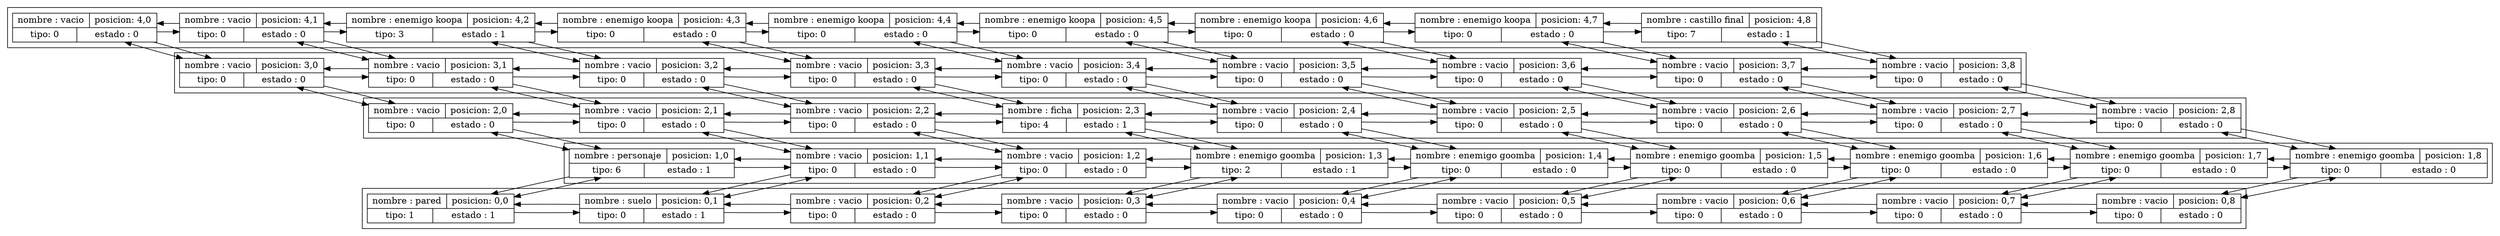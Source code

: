 digraph g { 
rankdir=LR; 
subgraph cluster1{ 
nod40 [shape=record , label= " { nombre : vacio |  posicion: 4,0 } | { tipo: 0 | estado : 0 }  "] ; 
nod41 [shape=record , label= " { nombre : vacio |  posicion: 4,1 } | { tipo: 0 | estado : 0 }  "] ; 
nod42 [shape=record , label= " { nombre : enemigo koopa |  posicion: 4,2 } | { tipo: 3 | estado : 1 }  "] ; 
nod43 [shape=record , label= " { nombre : enemigo koopa |  posicion: 4,3 } | { tipo: 0 | estado : 0 }  "] ; 
nod44 [shape=record , label= " { nombre : enemigo koopa |  posicion: 4,4 } | { tipo: 0 | estado : 0 }  "] ; 
nod45 [shape=record , label= " { nombre : enemigo koopa |  posicion: 4,5 } | { tipo: 0 | estado : 0 }  "] ; 
nod46 [shape=record , label= " { nombre : enemigo koopa |  posicion: 4,6 } | { tipo: 0 | estado : 0 }  "] ; 
nod47 [shape=record , label= " { nombre : enemigo koopa |  posicion: 4,7 } | { tipo: 0 | estado : 0 }  "] ; 
nod48 [shape=record , label= " { nombre : castillo final |  posicion: 4,8 } | { tipo: 7 | estado : 1 }  "] ; 
} 
subgraph cluster2{ 
nod30 [shape=record , label= " { nombre : vacio |  posicion: 3,0 } | { tipo: 0 | estado : 0 }  "] ; 
nod31 [shape=record , label= " { nombre : vacio |  posicion: 3,1 } | { tipo: 0 | estado : 0 }  "] ; 
nod32 [shape=record , label= " { nombre : vacio |  posicion: 3,2 } | { tipo: 0 | estado : 0 }  "] ; 
nod33 [shape=record , label= " { nombre : vacio |  posicion: 3,3 } | { tipo: 0 | estado : 0 }  "] ; 
nod34 [shape=record , label= " { nombre : vacio |  posicion: 3,4 } | { tipo: 0 | estado : 0 }  "] ; 
nod35 [shape=record , label= " { nombre : vacio |  posicion: 3,5 } | { tipo: 0 | estado : 0 }  "] ; 
nod36 [shape=record , label= " { nombre : vacio |  posicion: 3,6 } | { tipo: 0 | estado : 0 }  "] ; 
nod37 [shape=record , label= " { nombre : vacio |  posicion: 3,7 } | { tipo: 0 | estado : 0 }  "] ; 
nod38 [shape=record , label= " { nombre : vacio |  posicion: 3,8 } | { tipo: 0 | estado : 0 }  "] ; 
} 
subgraph cluster3{ 
nod20 [shape=record , label= " { nombre : vacio |  posicion: 2,0 } | { tipo: 0 | estado : 0 }  "] ; 
nod21 [shape=record , label= " { nombre : vacio |  posicion: 2,1 } | { tipo: 0 | estado : 0 }  "] ; 
nod22 [shape=record , label= " { nombre : vacio |  posicion: 2,2 } | { tipo: 0 | estado : 0 }  "] ; 
nod23 [shape=record , label= " { nombre : ficha |  posicion: 2,3 } | { tipo: 4 | estado : 1 }  "] ; 
nod24 [shape=record , label= " { nombre : vacio |  posicion: 2,4 } | { tipo: 0 | estado : 0 }  "] ; 
nod25 [shape=record , label= " { nombre : vacio |  posicion: 2,5 } | { tipo: 0 | estado : 0 }  "] ; 
nod26 [shape=record , label= " { nombre : vacio |  posicion: 2,6 } | { tipo: 0 | estado : 0 }  "] ; 
nod27 [shape=record , label= " { nombre : vacio |  posicion: 2,7 } | { tipo: 0 | estado : 0 }  "] ; 
nod28 [shape=record , label= " { nombre : vacio |  posicion: 2,8 } | { tipo: 0 | estado : 0 }  "] ; 
} 
subgraph cluster4{ 
nod10 [shape=record , label= " { nombre : personaje |  posicion: 1,0 } | { tipo: 6 | estado : 1 }  "] ; 
nod11 [shape=record , label= " { nombre : vacio |  posicion: 1,1 } | { tipo: 0 | estado : 0 }  "] ; 
nod12 [shape=record , label= " { nombre : vacio |  posicion: 1,2 } | { tipo: 0 | estado : 0 }  "] ; 
nod13 [shape=record , label= " { nombre : enemigo goomba |  posicion: 1,3 } | { tipo: 2 | estado : 1 }  "] ; 
nod14 [shape=record , label= " { nombre : enemigo goomba |  posicion: 1,4 } | { tipo: 0 | estado : 0 }  "] ; 
nod15 [shape=record , label= " { nombre : enemigo goomba |  posicion: 1,5 } | { tipo: 0 | estado : 0 }  "] ; 
nod16 [shape=record , label= " { nombre : enemigo goomba |  posicion: 1,6 } | { tipo: 0 | estado : 0 }  "] ; 
nod17 [shape=record , label= " { nombre : enemigo goomba |  posicion: 1,7 } | { tipo: 0 | estado : 0 }  "] ; 
nod18 [shape=record , label= " { nombre : enemigo goomba |  posicion: 1,8 } | { tipo: 0 | estado : 0 }  "] ; 
} 
subgraph cluster5{ 
nod00 [shape=record , label= " { nombre : pared |  posicion: 0,0 } | { tipo: 1 | estado : 1 }  "] ; 
nod01 [shape=record , label= " { nombre : suelo |  posicion: 0,1 } | { tipo: 0 | estado : 1 }  "] ; 
nod02 [shape=record , label= " { nombre : vacio |  posicion: 0,2 } | { tipo: 0 | estado : 0 }  "] ; 
nod03 [shape=record , label= " { nombre : vacio |  posicion: 0,3 } | { tipo: 0 | estado : 0 }  "] ; 
nod04 [shape=record , label= " { nombre : vacio |  posicion: 0,4 } | { tipo: 0 | estado : 0 }  "] ; 
nod05 [shape=record , label= " { nombre : vacio |  posicion: 0,5 } | { tipo: 0 | estado : 0 }  "] ; 
nod06 [shape=record , label= " { nombre : vacio |  posicion: 0,6 } | { tipo: 0 | estado : 0 }  "] ; 
nod07 [shape=record , label= " { nombre : vacio |  posicion: 0,7 } | { tipo: 0 | estado : 0 }  "] ; 
nod08 [shape=record , label= " { nombre : vacio |  posicion: 0,8 } | { tipo: 0 | estado : 0 }  "] ; 
} 

nod40 -> nod41;
nod41 -> nod42;
nod42 -> nod43;
nod43 -> nod44;
nod44 -> nod45;
nod45 -> nod46;
nod46 -> nod47;
nod47 -> nod48;
nod30 -> nod31;
nod31 -> nod32;
nod32 -> nod33;
nod33 -> nod34;
nod34 -> nod35;
nod35 -> nod36;
nod36 -> nod37;
nod37 -> nod38;
nod20 -> nod21;
nod21 -> nod22;
nod22 -> nod23;
nod23 -> nod24;
nod24 -> nod25;
nod25 -> nod26;
nod26 -> nod27;
nod27 -> nod28;
nod10 -> nod11;
nod11 -> nod12;
nod12 -> nod13;
nod13 -> nod14;
nod14 -> nod15;
nod15 -> nod16;
nod16 -> nod17;
nod17 -> nod18;
nod00 -> nod01;
nod01 -> nod02;
nod02 -> nod03;
nod03 -> nod04;
nod04 -> nod05;
nod05 -> nod06;
nod06 -> nod07;
nod07 -> nod08;

nod41 -> nod40 ;
nod42 -> nod41 ;
nod43 -> nod42 ;
nod44 -> nod43 ;
nod45 -> nod44 ;
nod46 -> nod45 ;
nod47 -> nod46 ;
nod48 -> nod47 ;
nod31 -> nod30 ;
nod32 -> nod31 ;
nod33 -> nod32 ;
nod34 -> nod33 ;
nod35 -> nod34 ;
nod36 -> nod35 ;
nod37 -> nod36 ;
nod38 -> nod37 ;
nod21 -> nod20 ;
nod22 -> nod21 ;
nod23 -> nod22 ;
nod24 -> nod23 ;
nod25 -> nod24 ;
nod26 -> nod25 ;
nod27 -> nod26 ;
nod28 -> nod27 ;
nod11 -> nod10 ;
nod12 -> nod11 ;
nod13 -> nod12 ;
nod14 -> nod13 ;
nod15 -> nod14 ;
nod16 -> nod15 ;
nod17 -> nod16 ;
nod18 -> nod17 ;
nod01 -> nod00 ;
nod02 -> nod01 ;
nod03 -> nod02 ;
nod04 -> nod03 ;
nod05 -> nod04 ;
nod06 -> nod05 ;
nod07 -> nod06 ;
nod08 -> nod07 ;

nod30 -> nod40 [dir = both] ; 
nod31 -> nod41 [dir = both] ; 
nod32 -> nod42 [dir = both] ; 
nod33 -> nod43 [dir = both] ; 
nod34 -> nod44 [dir = both] ; 
nod35 -> nod45 [dir = both] ; 
nod36 -> nod46 [dir = both] ; 
nod37 -> nod47 [dir = both] ; 
nod38 -> nod48 [dir = both] ; 
nod20 -> nod30 [dir = both] ; 
nod21 -> nod31 [dir = both] ; 
nod22 -> nod32 [dir = both] ; 
nod23 -> nod33 [dir = both] ; 
nod24 -> nod34 [dir = both] ; 
nod25 -> nod35 [dir = both] ; 
nod26 -> nod36 [dir = both] ; 
nod27 -> nod37 [dir = both] ; 
nod28 -> nod38 [dir = both] ; 
nod10 -> nod20 [dir = both] ; 
nod11 -> nod21 [dir = both] ; 
nod12 -> nod22 [dir = both] ; 
nod13 -> nod23 [dir = both] ; 
nod14 -> nod24 [dir = both] ; 
nod15 -> nod25 [dir = both] ; 
nod16 -> nod26 [dir = both] ; 
nod17 -> nod27 [dir = both] ; 
nod18 -> nod28 [dir = both] ; 
nod00 -> nod10 [dir = both] ; 
nod01 -> nod11 [dir = both] ; 
nod02 -> nod12 [dir = both] ; 
nod03 -> nod13 [dir = both] ; 
nod04 -> nod14 [dir = both] ; 
nod05 -> nod15 [dir = both] ; 
nod06 -> nod16 [dir = both] ; 
nod07 -> nod17 [dir = both] ; 
nod08 -> nod18 [dir = both] ; 

nod40 -> nod30 ;
nod41 -> nod31 ;
nod42 -> nod32 ;
nod43 -> nod33 ;
nod44 -> nod34 ;
nod45 -> nod35 ;
nod46 -> nod36 ;
nod47 -> nod37 ;
nod48 -> nod38 ;
nod30 -> nod20 ;
nod31 -> nod21 ;
nod32 -> nod22 ;
nod33 -> nod23 ;
nod34 -> nod24 ;
nod35 -> nod25 ;
nod36 -> nod26 ;
nod37 -> nod27 ;
nod38 -> nod28 ;
nod20 -> nod10 ;
nod21 -> nod11 ;
nod22 -> nod12 ;
nod23 -> nod13 ;
nod24 -> nod14 ;
nod25 -> nod15 ;
nod26 -> nod16 ;
nod27 -> nod17 ;
nod28 -> nod18 ;
nod10 -> nod00 ;
nod11 -> nod01 ;
nod12 -> nod02 ;
nod13 -> nod03 ;
nod14 -> nod04 ;
nod15 -> nod05 ;
nod16 -> nod06 ;
nod17 -> nod07 ;
nod18 -> nod08 ;

} 
